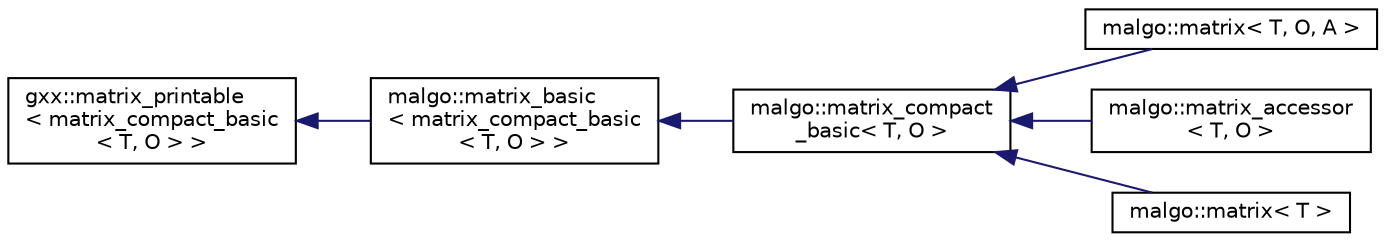 digraph "Graphical Class Hierarchy"
{
  edge [fontname="Helvetica",fontsize="10",labelfontname="Helvetica",labelfontsize="10"];
  node [fontname="Helvetica",fontsize="10",shape=record];
  rankdir="LR";
  Node1 [label="gxx::matrix_printable\l\< matrix_compact_basic\l\< T, O \> \>",height=0.2,width=0.4,color="black", fillcolor="white", style="filled",URL="$classgxx_1_1matrix__printable.html"];
  Node1 -> Node2 [dir="back",color="midnightblue",fontsize="10",style="solid",fontname="Helvetica"];
  Node2 [label="malgo::matrix_basic\l\< matrix_compact_basic\l\< T, O \> \>",height=0.2,width=0.4,color="black", fillcolor="white", style="filled",URL="$classmalgo_1_1matrix__basic.html"];
  Node2 -> Node3 [dir="back",color="midnightblue",fontsize="10",style="solid",fontname="Helvetica"];
  Node3 [label="malgo::matrix_compact\l_basic\< T, O \>",height=0.2,width=0.4,color="black", fillcolor="white", style="filled",URL="$classmalgo_1_1matrix__compact__basic.html"];
  Node3 -> Node4 [dir="back",color="midnightblue",fontsize="10",style="solid",fontname="Helvetica"];
  Node4 [label="malgo::matrix\< T, O, A \>",height=0.2,width=0.4,color="black", fillcolor="white", style="filled",URL="$classmalgo_1_1matrix.html"];
  Node3 -> Node5 [dir="back",color="midnightblue",fontsize="10",style="solid",fontname="Helvetica"];
  Node5 [label="malgo::matrix_accessor\l\< T, O \>",height=0.2,width=0.4,color="black", fillcolor="white", style="filled",URL="$classmalgo_1_1matrix__accessor.html"];
  Node3 -> Node6 [dir="back",color="midnightblue",fontsize="10",style="solid",fontname="Helvetica"];
  Node6 [label="malgo::matrix\< T \>",height=0.2,width=0.4,color="black", fillcolor="white", style="filled",URL="$classmalgo_1_1matrix.html"];
}
